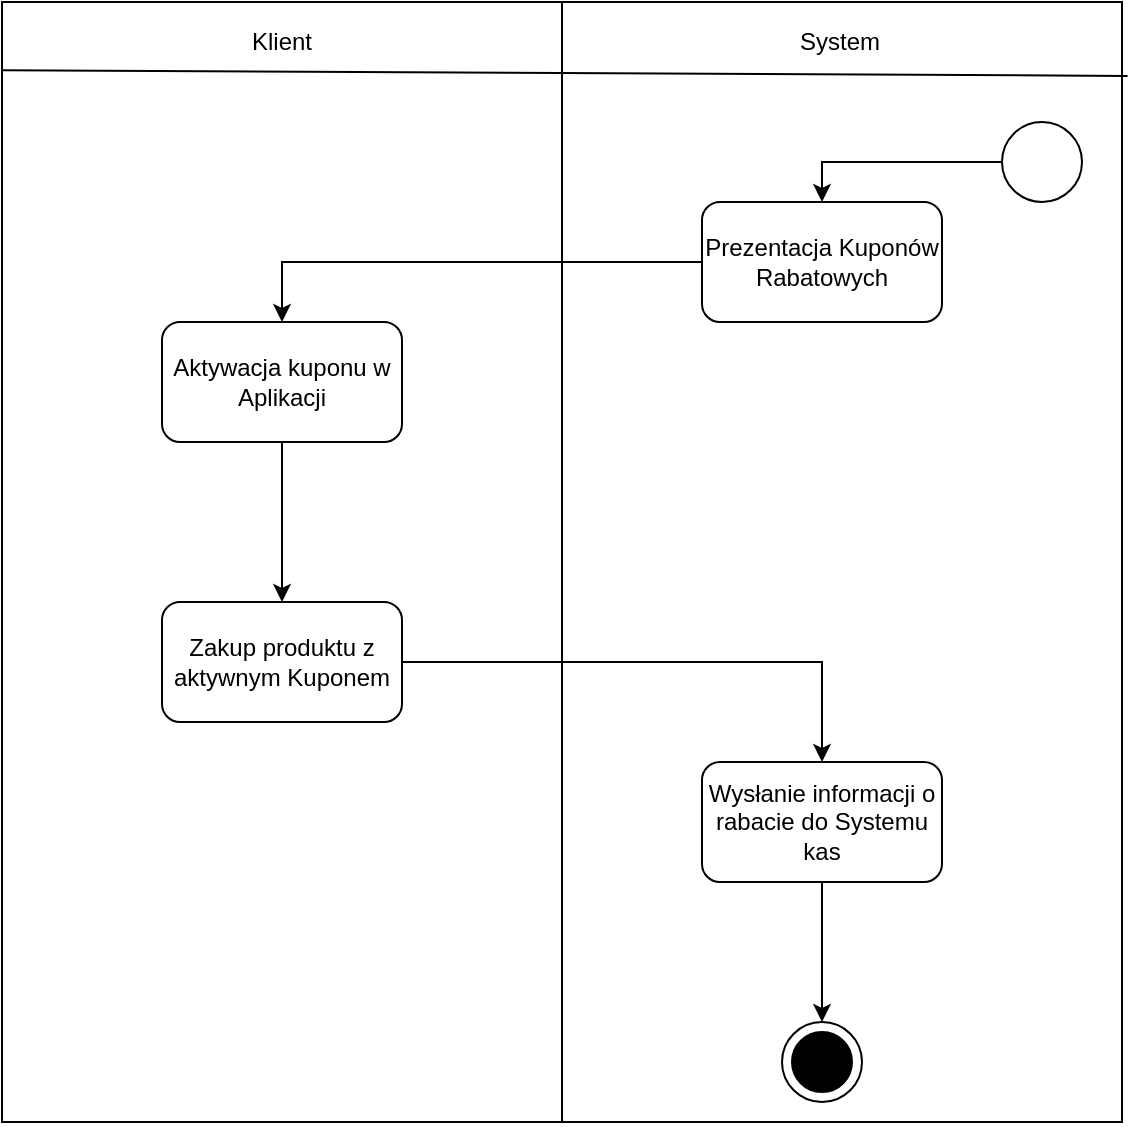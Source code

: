 <mxfile version="13.2.4" type="device"><diagram id="tebdvHmFE87s_ayNPEnR" name="Page-1"><mxGraphModel dx="1422" dy="745" grid="1" gridSize="10" guides="1" tooltips="1" connect="1" arrows="1" fold="1" page="1" pageScale="1" pageWidth="827" pageHeight="1169" math="0" shadow="0"><root><mxCell id="0"/><mxCell id="1" parent="0"/><mxCell id="DdFhMROMbZu4vkLr-GqK-10" value="" style="whiteSpace=wrap;html=1;aspect=fixed;" vertex="1" parent="1"><mxGeometry x="80" y="120" width="560" height="560" as="geometry"/></mxCell><mxCell id="DdFhMROMbZu4vkLr-GqK-11" value="" style="endArrow=none;html=1;exitX=0;exitY=0.061;exitDx=0;exitDy=0;exitPerimeter=0;entryX=1.005;entryY=0.066;entryDx=0;entryDy=0;entryPerimeter=0;" edge="1" parent="1" source="DdFhMROMbZu4vkLr-GqK-10" target="DdFhMROMbZu4vkLr-GqK-10"><mxGeometry width="50" height="50" relative="1" as="geometry"><mxPoint x="390" y="410" as="sourcePoint"/><mxPoint x="440" y="360" as="targetPoint"/></mxGeometry></mxCell><mxCell id="DdFhMROMbZu4vkLr-GqK-12" value="" style="endArrow=none;html=1;entryX=0.5;entryY=0;entryDx=0;entryDy=0;exitX=0.5;exitY=1;exitDx=0;exitDy=0;" edge="1" parent="1" source="DdFhMROMbZu4vkLr-GqK-10" target="DdFhMROMbZu4vkLr-GqK-10"><mxGeometry width="50" height="50" relative="1" as="geometry"><mxPoint x="390" y="410" as="sourcePoint"/><mxPoint x="440" y="360" as="targetPoint"/></mxGeometry></mxCell><mxCell id="DdFhMROMbZu4vkLr-GqK-13" value="Klient" style="text;html=1;strokeColor=none;fillColor=none;align=center;verticalAlign=middle;whiteSpace=wrap;rounded=0;" vertex="1" parent="1"><mxGeometry x="200" y="130" width="40" height="20" as="geometry"/></mxCell><mxCell id="DdFhMROMbZu4vkLr-GqK-15" value="System" style="text;html=1;strokeColor=none;fillColor=none;align=center;verticalAlign=middle;whiteSpace=wrap;rounded=0;" vertex="1" parent="1"><mxGeometry x="479" y="130" width="40" height="20" as="geometry"/></mxCell><mxCell id="DdFhMROMbZu4vkLr-GqK-24" style="edgeStyle=orthogonalEdgeStyle;rounded=0;orthogonalLoop=1;jettySize=auto;html=1;exitX=0;exitY=0.5;exitDx=0;exitDy=0;entryX=0.5;entryY=0;entryDx=0;entryDy=0;" edge="1" parent="1" source="DdFhMROMbZu4vkLr-GqK-16" target="DdFhMROMbZu4vkLr-GqK-22"><mxGeometry relative="1" as="geometry"/></mxCell><mxCell id="DdFhMROMbZu4vkLr-GqK-16" value="" style="ellipse;whiteSpace=wrap;html=1;aspect=fixed;" vertex="1" parent="1"><mxGeometry x="580" y="180" width="40" height="40" as="geometry"/></mxCell><mxCell id="DdFhMROMbZu4vkLr-GqK-18" value="" style="ellipse;whiteSpace=wrap;html=1;aspect=fixed;" vertex="1" parent="1"><mxGeometry x="470" y="630" width="40" height="40" as="geometry"/></mxCell><mxCell id="DdFhMROMbZu4vkLr-GqK-19" value="" style="ellipse;whiteSpace=wrap;html=1;aspect=fixed;fillColor=#000000;" vertex="1" parent="1"><mxGeometry x="475" y="635" width="30" height="30" as="geometry"/></mxCell><mxCell id="DdFhMROMbZu4vkLr-GqK-25" style="edgeStyle=orthogonalEdgeStyle;rounded=0;orthogonalLoop=1;jettySize=auto;html=1;exitX=0;exitY=0.5;exitDx=0;exitDy=0;entryX=0.5;entryY=0;entryDx=0;entryDy=0;" edge="1" parent="1" source="DdFhMROMbZu4vkLr-GqK-22" target="DdFhMROMbZu4vkLr-GqK-23"><mxGeometry relative="1" as="geometry"/></mxCell><mxCell id="DdFhMROMbZu4vkLr-GqK-22" value="Prezentacja Kuponów Rabatowych" style="rounded=1;whiteSpace=wrap;html=1;fillColor=#FFFFFF;" vertex="1" parent="1"><mxGeometry x="430" y="220" width="120" height="60" as="geometry"/></mxCell><mxCell id="DdFhMROMbZu4vkLr-GqK-27" style="edgeStyle=orthogonalEdgeStyle;rounded=0;orthogonalLoop=1;jettySize=auto;html=1;exitX=0.5;exitY=1;exitDx=0;exitDy=0;entryX=0.5;entryY=0;entryDx=0;entryDy=0;" edge="1" parent="1" source="DdFhMROMbZu4vkLr-GqK-23" target="DdFhMROMbZu4vkLr-GqK-26"><mxGeometry relative="1" as="geometry"/></mxCell><mxCell id="DdFhMROMbZu4vkLr-GqK-23" value="Aktywacja kuponu w Aplikacji" style="rounded=1;whiteSpace=wrap;html=1;fillColor=#FFFFFF;" vertex="1" parent="1"><mxGeometry x="160" y="280" width="120" height="60" as="geometry"/></mxCell><mxCell id="DdFhMROMbZu4vkLr-GqK-36" style="edgeStyle=orthogonalEdgeStyle;rounded=0;orthogonalLoop=1;jettySize=auto;html=1;exitX=1;exitY=0.5;exitDx=0;exitDy=0;" edge="1" parent="1" source="DdFhMROMbZu4vkLr-GqK-26" target="DdFhMROMbZu4vkLr-GqK-28"><mxGeometry relative="1" as="geometry"/></mxCell><mxCell id="DdFhMROMbZu4vkLr-GqK-26" value="Zakup produktu z aktywnym Kuponem" style="rounded=1;whiteSpace=wrap;html=1;fillColor=#FFFFFF;" vertex="1" parent="1"><mxGeometry x="160" y="420" width="120" height="60" as="geometry"/></mxCell><mxCell id="DdFhMROMbZu4vkLr-GqK-28" value="Wysłanie informacji o rabacie do Systemu kas" style="rounded=1;whiteSpace=wrap;html=1;fillColor=#FFFFFF;" vertex="1" parent="1"><mxGeometry x="430" y="500" width="120" height="60" as="geometry"/></mxCell><mxCell id="DdFhMROMbZu4vkLr-GqK-35" style="edgeStyle=orthogonalEdgeStyle;rounded=0;orthogonalLoop=1;jettySize=auto;html=1;entryX=0.5;entryY=0;entryDx=0;entryDy=0;" edge="1" parent="1" source="DdFhMROMbZu4vkLr-GqK-28" target="DdFhMROMbZu4vkLr-GqK-18"><mxGeometry relative="1" as="geometry"><mxPoint x="490" y="610" as="sourcePoint"/></mxGeometry></mxCell></root></mxGraphModel></diagram></mxfile>